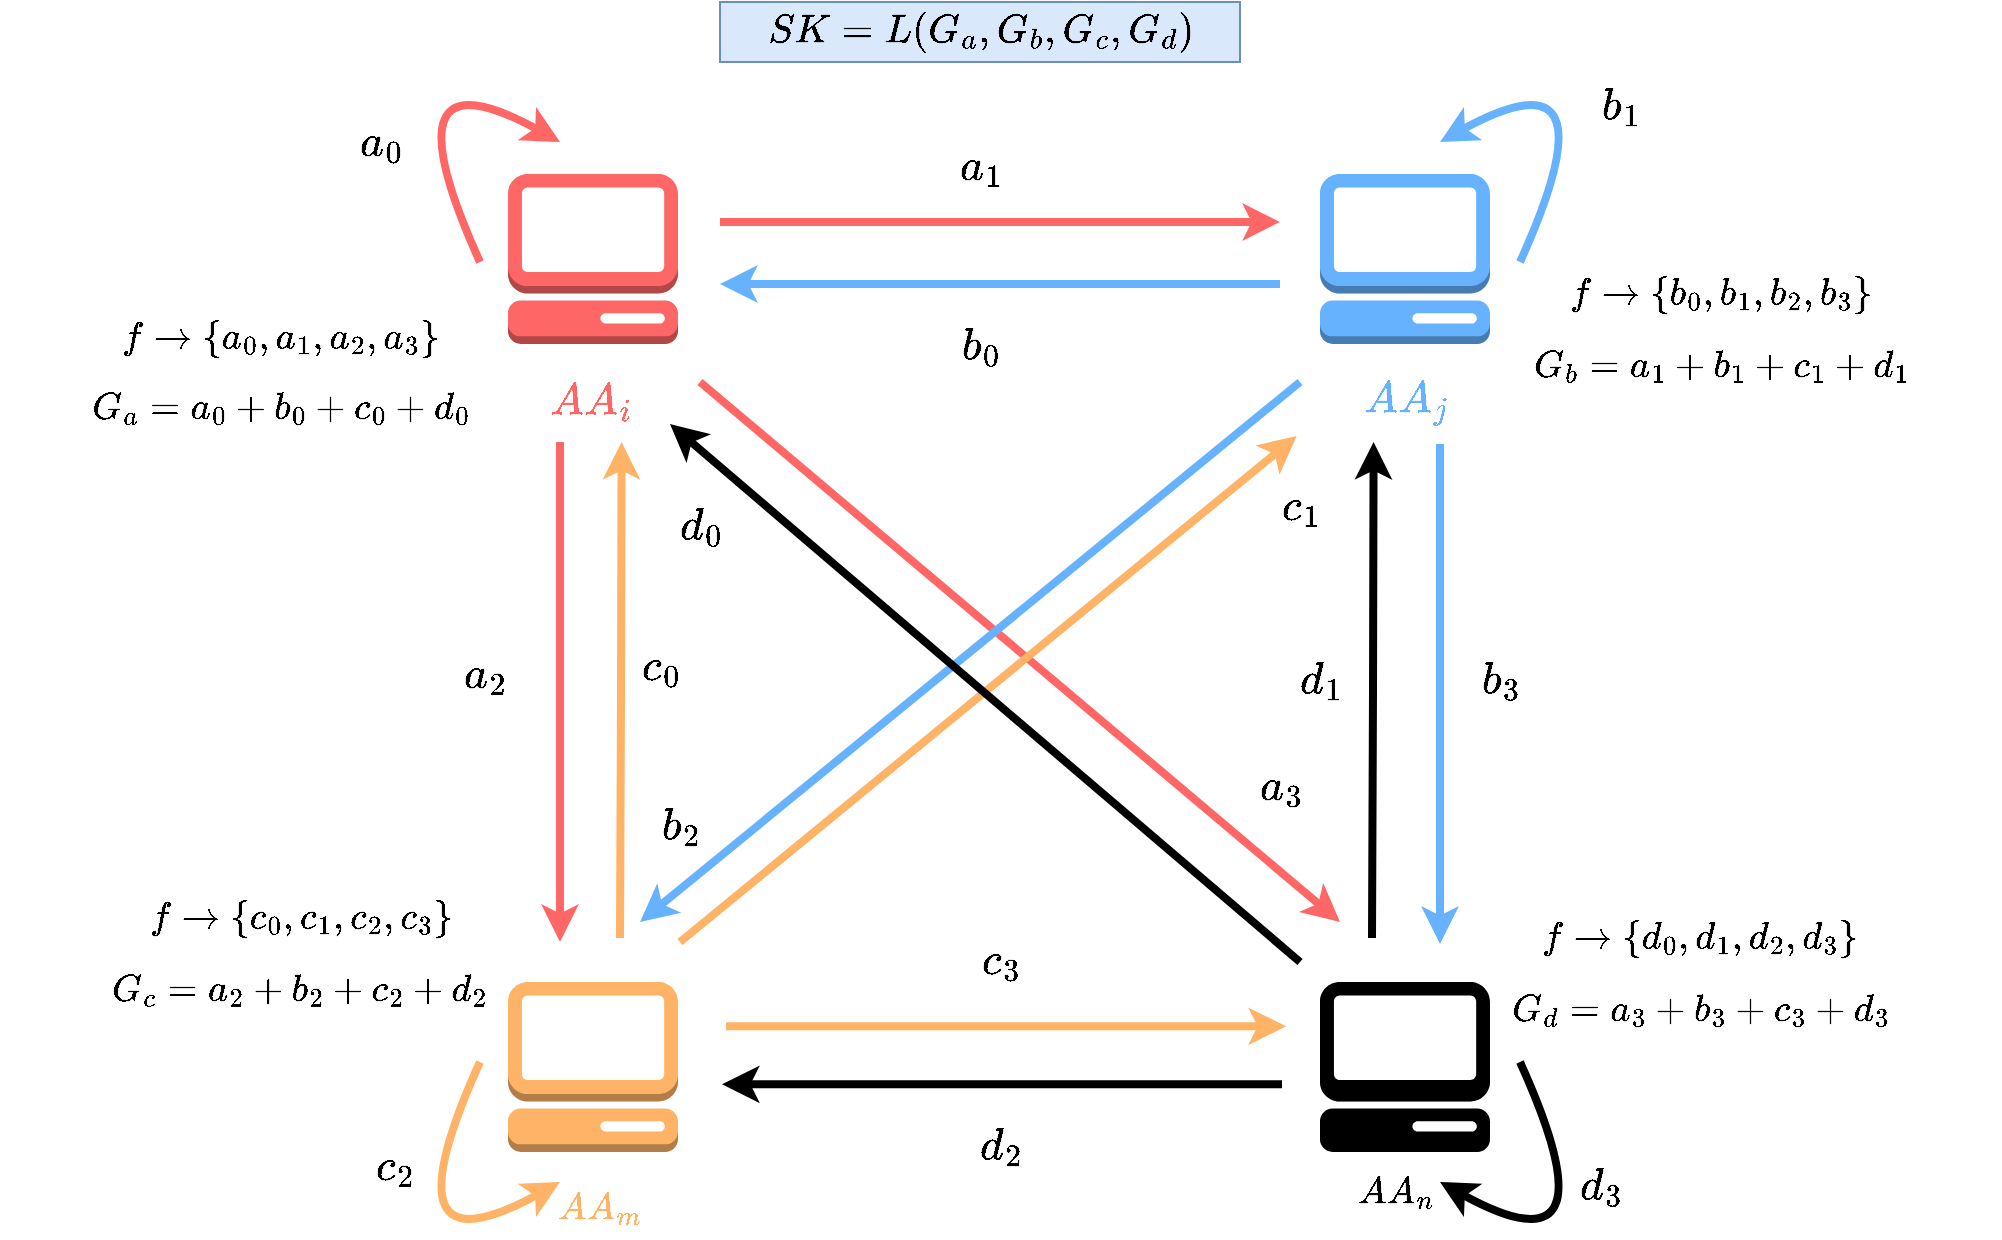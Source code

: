 <mxfile version="24.0.6" type="github">
  <diagram name="第 1 页" id="LsWW6O-D7fb_G-EvKzW0">
    <mxGraphModel dx="2261" dy="772" grid="1" gridSize="10" guides="1" tooltips="1" connect="1" arrows="1" fold="1" page="1" pageScale="1" pageWidth="827" pageHeight="1169" math="1" shadow="0">
      <root>
        <mxCell id="0" />
        <mxCell id="1" parent="0" />
        <mxCell id="9IdHVp8q6OA4bG9y2jCa-9" value="" style="outlineConnect=0;dashed=0;verticalLabelPosition=bottom;verticalAlign=top;align=center;html=1;shape=mxgraph.aws3.management_console;fillColor=#FF6666;spacing=2;strokeColor=#82b366;fontFamily=Helvetica;fontSize=16;strokeWidth=4;" parent="1" vertex="1">
          <mxGeometry x="154" y="436" width="85" height="85" as="geometry" />
        </mxCell>
        <mxCell id="9IdHVp8q6OA4bG9y2jCa-10" value="" style="outlineConnect=0;dashed=0;verticalLabelPosition=bottom;verticalAlign=top;align=center;html=1;shape=mxgraph.aws3.management_console;fillColor=#FFB366;spacing=2;strokeColor=#d79b00;fontFamily=Helvetica;fontSize=16;" parent="1" vertex="1">
          <mxGeometry x="154" y="840" width="85" height="85" as="geometry" />
        </mxCell>
        <mxCell id="9IdHVp8q6OA4bG9y2jCa-11" value="" style="outlineConnect=0;dashed=0;verticalLabelPosition=bottom;verticalAlign=top;align=center;html=1;shape=mxgraph.aws3.management_console;fillColor=#000000;spacing=2;strokeColor=#9673a6;fontFamily=Helvetica;fontSize=16;" parent="1" vertex="1">
          <mxGeometry x="560" y="840" width="85" height="85" as="geometry" />
        </mxCell>
        <mxCell id="9IdHVp8q6OA4bG9y2jCa-12" value="" style="outlineConnect=0;dashed=0;verticalLabelPosition=bottom;verticalAlign=top;align=center;html=1;shape=mxgraph.aws3.management_console;fillColor=#66B2FF;spacing=2;strokeColor=#6c8ebf;fontFamily=Helvetica;fontSize=16;strokeWidth=4;" parent="1" vertex="1">
          <mxGeometry x="560" y="436" width="85" height="85" as="geometry" />
        </mxCell>
        <mxCell id="9IdHVp8q6OA4bG9y2jCa-15" value="" style="endArrow=classic;html=1;rounded=0;strokeWidth=4;strokeColor=#FF6666;fontSize=16;" parent="1" edge="1">
          <mxGeometry width="50" height="50" relative="1" as="geometry">
            <mxPoint x="260" y="460" as="sourcePoint" />
            <mxPoint x="540" y="460" as="targetPoint" />
          </mxGeometry>
        </mxCell>
        <mxCell id="9IdHVp8q6OA4bG9y2jCa-17" value="" style="edgeStyle=orthogonalEdgeStyle;html=1;endArrow=classic;elbow=vertical;startArrow=none;endFill=1;strokeColor=#66B2FF;rounded=0;strokeWidth=4;fontSize=19;" parent="1" edge="1">
          <mxGeometry width="100" relative="1" as="geometry">
            <mxPoint x="540" y="491" as="sourcePoint" />
            <mxPoint x="260" y="491" as="targetPoint" />
          </mxGeometry>
        </mxCell>
        <mxCell id="9IdHVp8q6OA4bG9y2jCa-18" value="&lt;font color=&quot;#ff6666&quot; style=&quot;font-size: 19px;&quot;&gt;$$AA_i$$&lt;/font&gt;" style="text;html=1;align=center;verticalAlign=middle;resizable=0;points=[];autosize=1;strokeColor=none;fillColor=none;fontSize=19;strokeWidth=4;" parent="1" vertex="1">
          <mxGeometry x="140" y="530" width="110" height="40" as="geometry" />
        </mxCell>
        <mxCell id="9IdHVp8q6OA4bG9y2jCa-19" value="&lt;font color=&quot;#66b2ff&quot; style=&quot;font-size: 19px;&quot;&gt;$$AA_j$$&lt;/font&gt;" style="text;html=1;align=center;verticalAlign=middle;resizable=0;points=[];autosize=1;strokeColor=none;fillColor=none;fontSize=19;strokeWidth=4;" parent="1" vertex="1">
          <mxGeometry x="547.5" y="530" width="110" height="40" as="geometry" />
        </mxCell>
        <mxCell id="9IdHVp8q6OA4bG9y2jCa-21" value="&lt;font style=&quot;font-size: 16px;&quot;&gt;$$AA_n$$&lt;/font&gt;" style="text;html=1;align=center;verticalAlign=middle;resizable=0;points=[];autosize=1;strokeColor=none;fillColor=none;fontSize=16;fontColor=#000000;" parent="1" vertex="1">
          <mxGeometry x="547.5" y="930" width="100" height="30" as="geometry" />
        </mxCell>
        <mxCell id="9IdHVp8q6OA4bG9y2jCa-23" value="&lt;font style=&quot;font-size: 16px;&quot; color=&quot;#ffb366&quot;&gt;$$AA_m$$&lt;/font&gt;" style="text;html=1;align=center;verticalAlign=middle;resizable=0;points=[];autosize=1;strokeColor=none;fillColor=none;fontSize=16;" parent="1" vertex="1">
          <mxGeometry x="150" y="938" width="100" height="30" as="geometry" />
        </mxCell>
        <mxCell id="SiTae46YhSQeUBweOZPs-1" value="" style="endArrow=classic;html=1;rounded=0;strokeWidth=4;strokeColor=#FF6666;fontSize=19;" edge="1" parent="1">
          <mxGeometry width="50" height="50" relative="1" as="geometry">
            <mxPoint x="180" y="570" as="sourcePoint" />
            <mxPoint x="180" y="820" as="targetPoint" />
          </mxGeometry>
        </mxCell>
        <mxCell id="SiTae46YhSQeUBweOZPs-2" value="" style="endArrow=classic;html=1;rounded=0;strokeWidth=4;strokeColor=#FF6666;fontSize=19;" edge="1" parent="1">
          <mxGeometry width="50" height="50" relative="1" as="geometry">
            <mxPoint x="249.999" y="540" as="sourcePoint" />
            <mxPoint x="570" y="810" as="targetPoint" />
          </mxGeometry>
        </mxCell>
        <mxCell id="SiTae46YhSQeUBweOZPs-4" value="" style="edgeStyle=orthogonalEdgeStyle;html=1;endArrow=classic;elbow=vertical;startArrow=none;endFill=1;strokeColor=#66B2FF;rounded=0;strokeWidth=4;fontSize=19;exitX=0.675;exitY=1;exitDx=0;exitDy=0;exitPerimeter=0;" edge="1" parent="1">
          <mxGeometry width="100" relative="1" as="geometry">
            <mxPoint x="620" y="571" as="sourcePoint" />
            <mxPoint x="620" y="821" as="targetPoint" />
          </mxGeometry>
        </mxCell>
        <mxCell id="SiTae46YhSQeUBweOZPs-7" value="" style="endArrow=classic;html=1;rounded=0;strokeColor=#66B2FF;strokeWidth=4;align=center;verticalAlign=middle;fontFamily=Helvetica;fontSize=19;fontColor=default;labelBackgroundColor=default;elbow=vertical;startArrow=none;endFill=1;" edge="1" parent="1">
          <mxGeometry width="50" height="50" relative="1" as="geometry">
            <mxPoint x="550" y="540" as="sourcePoint" />
            <mxPoint x="220" y="810" as="targetPoint" />
          </mxGeometry>
        </mxCell>
        <mxCell id="SiTae46YhSQeUBweOZPs-8" value="" style="endArrow=classic;html=1;rounded=0;strokeWidth=4;strokeColor=#FFB366;fontSize=19;" edge="1" parent="1">
          <mxGeometry width="50" height="50" relative="1" as="geometry">
            <mxPoint x="263" y="862.16" as="sourcePoint" />
            <mxPoint x="543" y="862.16" as="targetPoint" />
          </mxGeometry>
        </mxCell>
        <mxCell id="SiTae46YhSQeUBweOZPs-9" value="" style="edgeStyle=orthogonalEdgeStyle;html=1;endArrow=classic;elbow=vertical;startArrow=none;endFill=1;strokeColor=#000000;rounded=0;strokeWidth=4;fontSize=16;" edge="1" parent="1">
          <mxGeometry width="100" relative="1" as="geometry">
            <mxPoint x="541" y="891.16" as="sourcePoint" />
            <mxPoint x="261" y="891.16" as="targetPoint" />
          </mxGeometry>
        </mxCell>
        <mxCell id="SiTae46YhSQeUBweOZPs-10" value="" style="edgeStyle=orthogonalEdgeStyle;html=1;endArrow=classic;elbow=vertical;startArrow=none;endFill=1;strokeColor=#000000;rounded=0;strokeWidth=4;fontSize=19;entryX=0.283;entryY=1.05;entryDx=0;entryDy=0;entryPerimeter=0;" edge="1" parent="1">
          <mxGeometry width="100" relative="1" as="geometry">
            <mxPoint x="586" y="818" as="sourcePoint" />
            <mxPoint x="586.8" y="570" as="targetPoint" />
          </mxGeometry>
        </mxCell>
        <mxCell id="SiTae46YhSQeUBweOZPs-11" value="" style="edgeStyle=orthogonalEdgeStyle;html=1;endArrow=classic;elbow=vertical;startArrow=none;endFill=1;strokeColor=#FFB366;rounded=0;strokeWidth=4;fontSize=19;entryX=0.283;entryY=1.05;entryDx=0;entryDy=0;entryPerimeter=0;" edge="1" parent="1">
          <mxGeometry width="100" relative="1" as="geometry">
            <mxPoint x="210" y="818" as="sourcePoint" />
            <mxPoint x="210.8" y="570" as="targetPoint" />
          </mxGeometry>
        </mxCell>
        <mxCell id="SiTae46YhSQeUBweOZPs-12" value="" style="endArrow=classic;html=1;rounded=0;strokeColor=#FFB366;strokeWidth=4;align=center;verticalAlign=middle;fontFamily=Helvetica;fontSize=19;fontColor=default;labelBackgroundColor=default;elbow=vertical;startArrow=none;endFill=1;entryX=0.008;entryY=0.925;entryDx=0;entryDy=0;entryPerimeter=0;" edge="1" parent="1" target="9IdHVp8q6OA4bG9y2jCa-19">
          <mxGeometry width="50" height="50" relative="1" as="geometry">
            <mxPoint x="240" y="820" as="sourcePoint" />
            <mxPoint x="450" y="650" as="targetPoint" />
          </mxGeometry>
        </mxCell>
        <mxCell id="SiTae46YhSQeUBweOZPs-13" value="" style="endArrow=classic;html=1;rounded=0;strokeWidth=4;strokeColor=#000000;fontSize=19;fontColor=#000000;" edge="1" parent="1">
          <mxGeometry width="50" height="50" relative="1" as="geometry">
            <mxPoint x="550" y="830" as="sourcePoint" />
            <mxPoint x="235" y="561" as="targetPoint" />
          </mxGeometry>
        </mxCell>
        <mxCell id="SiTae46YhSQeUBweOZPs-26" value="" style="endArrow=classic;html=1;rounded=0;strokeWidth=4;strokeColor=#FF6666;fontSize=16;curved=1;" edge="1" parent="1">
          <mxGeometry width="50" height="50" relative="1" as="geometry">
            <mxPoint x="140" y="480" as="sourcePoint" />
            <mxPoint x="180" y="420" as="targetPoint" />
            <Array as="points">
              <mxPoint x="90" y="370" />
            </Array>
          </mxGeometry>
        </mxCell>
        <mxCell id="SiTae46YhSQeUBweOZPs-27" value="" style="endArrow=classic;html=1;rounded=0;strokeWidth=4;strokeColor=#66B2FF;fontSize=16;curved=1;" edge="1" parent="1">
          <mxGeometry width="50" height="50" relative="1" as="geometry">
            <mxPoint x="660" y="480" as="sourcePoint" />
            <mxPoint x="620" y="420" as="targetPoint" />
            <Array as="points">
              <mxPoint x="710" y="370" />
            </Array>
          </mxGeometry>
        </mxCell>
        <mxCell id="SiTae46YhSQeUBweOZPs-28" value="" style="endArrow=classic;html=1;rounded=0;strokeWidth=4;strokeColor=#FFB366;fontSize=16;curved=1;" edge="1" parent="1">
          <mxGeometry width="50" height="50" relative="1" as="geometry">
            <mxPoint x="140" y="880" as="sourcePoint" />
            <mxPoint x="180" y="940" as="targetPoint" />
            <Array as="points">
              <mxPoint x="90" y="990" />
            </Array>
          </mxGeometry>
        </mxCell>
        <mxCell id="SiTae46YhSQeUBweOZPs-29" value="" style="endArrow=classic;html=1;rounded=0;strokeWidth=4;strokeColor=#000000;fontSize=16;curved=1;" edge="1" parent="1">
          <mxGeometry width="50" height="50" relative="1" as="geometry">
            <mxPoint x="660" y="880" as="sourcePoint" />
            <mxPoint x="620" y="940" as="targetPoint" />
            <Array as="points">
              <mxPoint x="710" y="990" />
            </Array>
          </mxGeometry>
        </mxCell>
        <mxCell id="SiTae46YhSQeUBweOZPs-30" value="&lt;font style=&quot;font-size: 19px;&quot;&gt;$$a_1$$&lt;/font&gt;" style="text;html=1;align=center;verticalAlign=middle;resizable=0;points=[];autosize=1;strokeColor=none;fillColor=none;fontSize=19;" vertex="1" parent="1">
          <mxGeometry x="340" y="413" width="100" height="40" as="geometry" />
        </mxCell>
        <mxCell id="SiTae46YhSQeUBweOZPs-31" value="$$b_0$$" style="text;html=1;align=center;verticalAlign=middle;resizable=0;points=[];autosize=1;strokeColor=none;fillColor=none;fontSize=19;" vertex="1" parent="1">
          <mxGeometry x="340" y="503" width="100" height="40" as="geometry" />
        </mxCell>
        <mxCell id="SiTae46YhSQeUBweOZPs-32" value="$$SK=L(G_a,G_b,G_c,G_d)$$" style="text;html=1;align=center;verticalAlign=middle;resizable=0;points=[];autosize=1;strokeColor=#6c8ebf;fillColor=#dae8fc;fontSize=17;" vertex="1" parent="1">
          <mxGeometry x="260" y="350" width="260" height="30" as="geometry" />
        </mxCell>
        <mxCell id="SiTae46YhSQeUBweOZPs-33" value="$$f\rightarrow \{a_0,a_1,a_2,a_3\}$$&lt;div style=&quot;font-size: 16px;&quot;&gt;$$G_a=a_0+b_0+c_0+d_0$$&lt;/div&gt;" style="text;html=1;align=center;verticalAlign=middle;resizable=0;points=[];autosize=1;strokeColor=none;fillColor=none;fontSize=16;" vertex="1" parent="1">
          <mxGeometry x="-100" y="510" width="280" height="50" as="geometry" />
        </mxCell>
        <mxCell id="SiTae46YhSQeUBweOZPs-34" value="$$f\rightarrow \{b_0,b_1,b_2,b_3\}$$&lt;div style=&quot;font-size: 16px;&quot;&gt;$$G_b=a_1+b_1+c_1+d_1$$&lt;br style=&quot;font-size: 16px;&quot;&gt;&lt;/div&gt;" style="text;html=1;align=center;verticalAlign=middle;resizable=0;points=[];autosize=1;strokeColor=none;fillColor=none;fontSize=16;" vertex="1" parent="1">
          <mxGeometry x="620" y="498" width="280" height="50" as="geometry" />
        </mxCell>
        <mxCell id="SiTae46YhSQeUBweOZPs-35" value="$$f\rightarrow \{c_0,c_1,c_2,c_3\}$$&lt;div style=&quot;font-size: 16px;&quot;&gt;$$G_c=a_2+b_2+c_2+d_2$$&lt;br style=&quot;font-size: 16px;&quot;&gt;&lt;/div&gt;" style="text;html=1;align=center;verticalAlign=middle;resizable=0;points=[];autosize=1;strokeColor=none;fillColor=none;fontSize=16;" vertex="1" parent="1">
          <mxGeometry x="-90" y="810" width="280" height="50" as="geometry" />
        </mxCell>
        <mxCell id="SiTae46YhSQeUBweOZPs-36" value="$$f\rightarrow \{d_0,d_1,d_2,d_3\}$$&lt;div style=&quot;font-size: 16px;&quot;&gt;$$G_d=a_3+b_3+c_3+d_3$$&lt;br style=&quot;font-size: 16px;&quot;&gt;&lt;/div&gt;" style="text;html=1;align=center;verticalAlign=middle;resizable=0;points=[];autosize=1;fontSize=16;" vertex="1" parent="1">
          <mxGeometry x="610" y="820" width="280" height="50" as="geometry" />
        </mxCell>
        <mxCell id="SiTae46YhSQeUBweOZPs-37" value="&lt;span style=&quot;color: rgb(0, 0, 0); font-family: Helvetica; font-size: 19px; font-style: normal; font-variant-ligatures: normal; font-variant-caps: normal; font-weight: 400; letter-spacing: normal; orphans: 2; text-align: center; text-indent: 0px; text-transform: none; widows: 2; word-spacing: 0px; -webkit-text-stroke-width: 0px; white-space: nowrap; background-color: rgb(251, 251, 251); text-decoration-thickness: initial; text-decoration-style: initial; text-decoration-color: initial; float: none; display: inline !important;&quot;&gt;$$a_2$$&lt;/span&gt;" style="text;whiteSpace=wrap;html=1;fontSize=19;" vertex="1" parent="1">
          <mxGeometry x="130" y="650" width="30" height="50" as="geometry" />
        </mxCell>
        <mxCell id="SiTae46YhSQeUBweOZPs-38" value="&lt;font style=&quot;font-size: 19px;&quot;&gt;$$a_3$$&lt;/font&gt;" style="text;html=1;align=center;verticalAlign=middle;resizable=0;points=[];autosize=1;strokeColor=none;fillColor=none;fontSize=19;" vertex="1" parent="1">
          <mxGeometry x="490" y="723" width="100" height="40" as="geometry" />
        </mxCell>
        <mxCell id="SiTae46YhSQeUBweOZPs-39" value="&lt;span style=&quot;font-size: 19px;&quot;&gt;$$a_0$$&lt;/span&gt;" style="text;html=1;align=center;verticalAlign=middle;resizable=0;points=[];autosize=1;strokeColor=none;fillColor=none;fontSize=19;" vertex="1" parent="1">
          <mxGeometry x="40" y="401" width="100" height="40" as="geometry" />
        </mxCell>
        <mxCell id="SiTae46YhSQeUBweOZPs-40" value="&lt;span style=&quot;font-size: 19px;&quot;&gt;$$b_1$$&lt;/span&gt;" style="text;html=1;align=center;verticalAlign=middle;resizable=0;points=[];autosize=1;strokeColor=none;fillColor=none;fontSize=19;" vertex="1" parent="1">
          <mxGeometry x="660" y="383" width="100" height="40" as="geometry" />
        </mxCell>
        <mxCell id="SiTae46YhSQeUBweOZPs-41" value="&lt;span style=&quot;font-size: 19px;&quot;&gt;$$b_2$$&lt;/span&gt;" style="text;html=1;align=center;verticalAlign=middle;resizable=0;points=[];autosize=1;strokeColor=none;fillColor=none;fontSize=19;" vertex="1" parent="1">
          <mxGeometry x="190" y="743" width="100" height="40" as="geometry" />
        </mxCell>
        <mxCell id="SiTae46YhSQeUBweOZPs-42" value="&lt;span style=&quot;font-size: 19px;&quot;&gt;$$b_3$$&lt;/span&gt;" style="text;html=1;align=center;verticalAlign=middle;resizable=0;points=[];autosize=1;strokeColor=none;fillColor=none;fontSize=19;" vertex="1" parent="1">
          <mxGeometry x="600" y="670" width="100" height="40" as="geometry" />
        </mxCell>
        <mxCell id="SiTae46YhSQeUBweOZPs-43" value="&lt;span style=&quot;font-size: 19px;&quot;&gt;$$c_2$$&lt;/span&gt;" style="text;html=1;align=center;verticalAlign=middle;resizable=0;points=[];autosize=1;strokeColor=none;fillColor=none;fontSize=19;" vertex="1" parent="1">
          <mxGeometry x="46.5" y="913" width="100" height="40" as="geometry" />
        </mxCell>
        <mxCell id="SiTae46YhSQeUBweOZPs-44" value="&lt;span style=&quot;font-size: 19px;&quot;&gt;$$d_3$$&lt;/span&gt;" style="text;html=1;align=center;verticalAlign=middle;resizable=0;points=[];autosize=1;strokeColor=none;fillColor=none;fontSize=19;" vertex="1" parent="1">
          <mxGeometry x="650" y="923" width="100" height="40" as="geometry" />
        </mxCell>
        <mxCell id="SiTae46YhSQeUBweOZPs-45" value="&lt;span style=&quot;font-size: 19px;&quot;&gt;$$c_0$$&lt;/span&gt;" style="text;html=1;align=center;verticalAlign=middle;resizable=0;points=[];autosize=1;strokeColor=none;fillColor=none;fontSize=19;" vertex="1" parent="1">
          <mxGeometry x="180" y="663" width="100" height="40" as="geometry" />
        </mxCell>
        <mxCell id="SiTae46YhSQeUBweOZPs-46" value="&lt;span style=&quot;font-size: 19px;&quot;&gt;$$c_1$$&lt;/span&gt;" style="text;html=1;align=center;verticalAlign=middle;resizable=0;points=[];autosize=1;strokeColor=none;fillColor=none;fontSize=19;" vertex="1" parent="1">
          <mxGeometry x="500" y="583" width="100" height="40" as="geometry" />
        </mxCell>
        <mxCell id="SiTae46YhSQeUBweOZPs-47" value="&lt;span style=&quot;font-size: 19px;&quot;&gt;$$c_3$$&lt;/span&gt;" style="text;html=1;align=center;verticalAlign=middle;resizable=0;points=[];autosize=1;strokeColor=none;fillColor=none;fontSize=19;" vertex="1" parent="1">
          <mxGeometry x="350" y="810" width="100" height="40" as="geometry" />
        </mxCell>
        <mxCell id="SiTae46YhSQeUBweOZPs-48" value="&lt;span style=&quot;font-size: 19px;&quot;&gt;$$d_0$$&lt;/span&gt;" style="text;html=1;align=center;verticalAlign=middle;resizable=0;points=[];autosize=1;strokeColor=none;fillColor=none;fontSize=19;" vertex="1" parent="1">
          <mxGeometry x="200" y="593" width="100" height="40" as="geometry" />
        </mxCell>
        <mxCell id="SiTae46YhSQeUBweOZPs-49" value="&lt;span style=&quot;font-size: 19px;&quot;&gt;$$d_1$$&lt;/span&gt;" style="text;html=1;align=center;verticalAlign=middle;resizable=0;points=[];autosize=1;strokeColor=none;fillColor=none;fontSize=19;" vertex="1" parent="1">
          <mxGeometry x="510" y="670" width="100" height="40" as="geometry" />
        </mxCell>
        <mxCell id="SiTae46YhSQeUBweOZPs-50" value="&lt;span style=&quot;font-size: 19px;&quot;&gt;$$d_2$$&lt;/span&gt;" style="text;html=1;align=center;verticalAlign=middle;resizable=0;points=[];autosize=1;strokeColor=none;fillColor=none;fontSize=19;" vertex="1" parent="1">
          <mxGeometry x="350" y="903" width="100" height="40" as="geometry" />
        </mxCell>
      </root>
    </mxGraphModel>
  </diagram>
</mxfile>
